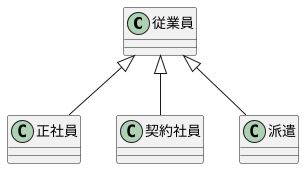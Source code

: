 @startuml 雇用形態
    class 従業員 {

    }
    class 正社員 {

    }
    class 契約社員 {

    }
    class 派遣 {

    }
    従業員 <|-- 正社員
    従業員 <|-- 契約社員
    従業員 <|-- 派遣  

@enduml